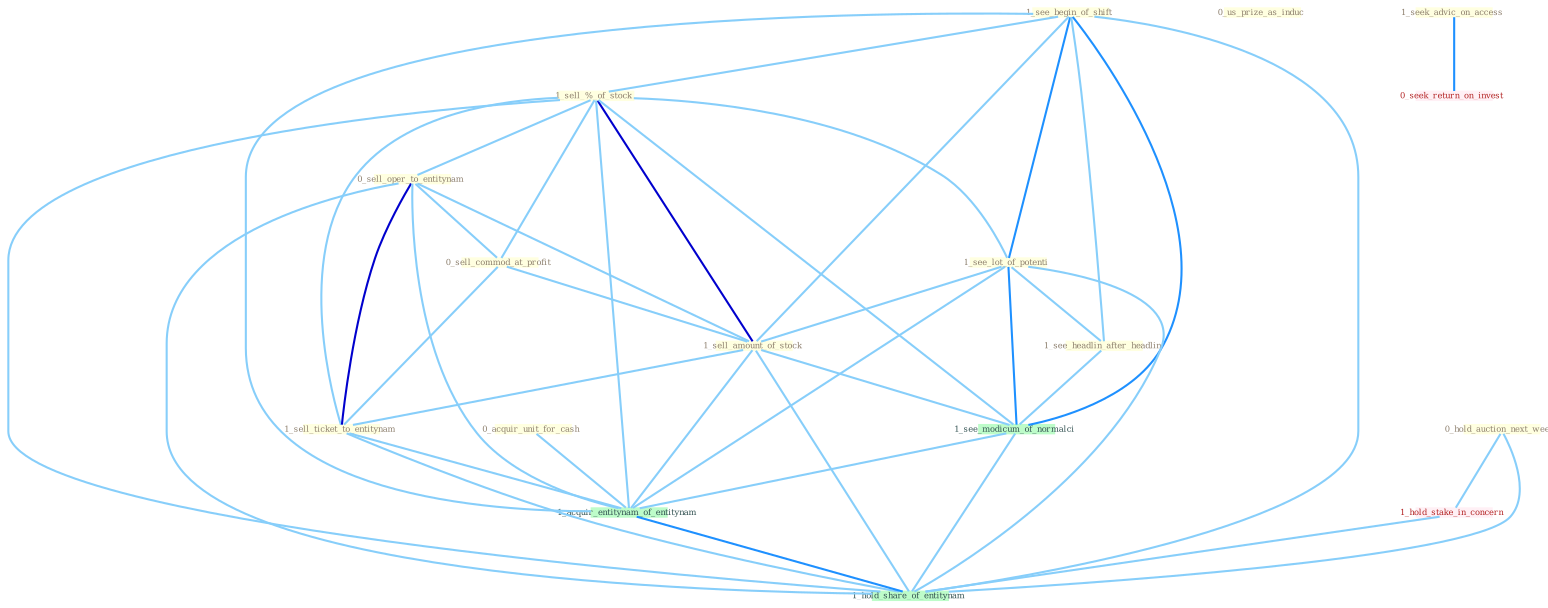 Graph G{ 
    node
    [shape=polygon,style=filled,width=.5,height=.06,color="#BDFCC9",fixedsize=true,fontsize=4,
    fontcolor="#2f4f4f"];
    {node
    [color="#ffffe0", fontcolor="#8b7d6b"] "1_see_begin_of_shift " "0_us_prize_as_induc " "1_sell_%_of_stock " "0_sell_oper_to_entitynam " "1_see_lot_of_potenti " "0_acquir_unit_for_cash " "0_sell_commod_at_profit " "1_seek_advic_on_access " "1_see_headlin_after_headlin " "0_hold_auction_next_week " "1_sell_amount_of_stock " "1_sell_ticket_to_entitynam "}
{node [color="#fff0f5", fontcolor="#b22222"] "1_hold_stake_in_concern " "0_seek_return_on_invest "}
edge [color="#B0E2FF"];

	"1_see_begin_of_shift " -- "1_sell_%_of_stock " [w="1", color="#87cefa" ];
	"1_see_begin_of_shift " -- "1_see_lot_of_potenti " [w="2", color="#1e90ff" , len=0.8];
	"1_see_begin_of_shift " -- "1_see_headlin_after_headlin " [w="1", color="#87cefa" ];
	"1_see_begin_of_shift " -- "1_sell_amount_of_stock " [w="1", color="#87cefa" ];
	"1_see_begin_of_shift " -- "1_see_modicum_of_normalci " [w="2", color="#1e90ff" , len=0.8];
	"1_see_begin_of_shift " -- "1_acquir_entitynam_of_entitynam " [w="1", color="#87cefa" ];
	"1_see_begin_of_shift " -- "1_hold_share_of_entitynam " [w="1", color="#87cefa" ];
	"1_sell_%_of_stock " -- "0_sell_oper_to_entitynam " [w="1", color="#87cefa" ];
	"1_sell_%_of_stock " -- "1_see_lot_of_potenti " [w="1", color="#87cefa" ];
	"1_sell_%_of_stock " -- "0_sell_commod_at_profit " [w="1", color="#87cefa" ];
	"1_sell_%_of_stock " -- "1_sell_amount_of_stock " [w="3", color="#0000cd" , len=0.6];
	"1_sell_%_of_stock " -- "1_sell_ticket_to_entitynam " [w="1", color="#87cefa" ];
	"1_sell_%_of_stock " -- "1_see_modicum_of_normalci " [w="1", color="#87cefa" ];
	"1_sell_%_of_stock " -- "1_acquir_entitynam_of_entitynam " [w="1", color="#87cefa" ];
	"1_sell_%_of_stock " -- "1_hold_share_of_entitynam " [w="1", color="#87cefa" ];
	"0_sell_oper_to_entitynam " -- "0_sell_commod_at_profit " [w="1", color="#87cefa" ];
	"0_sell_oper_to_entitynam " -- "1_sell_amount_of_stock " [w="1", color="#87cefa" ];
	"0_sell_oper_to_entitynam " -- "1_sell_ticket_to_entitynam " [w="3", color="#0000cd" , len=0.6];
	"0_sell_oper_to_entitynam " -- "1_acquir_entitynam_of_entitynam " [w="1", color="#87cefa" ];
	"0_sell_oper_to_entitynam " -- "1_hold_share_of_entitynam " [w="1", color="#87cefa" ];
	"1_see_lot_of_potenti " -- "1_see_headlin_after_headlin " [w="1", color="#87cefa" ];
	"1_see_lot_of_potenti " -- "1_sell_amount_of_stock " [w="1", color="#87cefa" ];
	"1_see_lot_of_potenti " -- "1_see_modicum_of_normalci " [w="2", color="#1e90ff" , len=0.8];
	"1_see_lot_of_potenti " -- "1_acquir_entitynam_of_entitynam " [w="1", color="#87cefa" ];
	"1_see_lot_of_potenti " -- "1_hold_share_of_entitynam " [w="1", color="#87cefa" ];
	"0_acquir_unit_for_cash " -- "1_acquir_entitynam_of_entitynam " [w="1", color="#87cefa" ];
	"0_sell_commod_at_profit " -- "1_sell_amount_of_stock " [w="1", color="#87cefa" ];
	"0_sell_commod_at_profit " -- "1_sell_ticket_to_entitynam " [w="1", color="#87cefa" ];
	"1_seek_advic_on_access " -- "0_seek_return_on_invest " [w="2", color="#1e90ff" , len=0.8];
	"1_see_headlin_after_headlin " -- "1_see_modicum_of_normalci " [w="1", color="#87cefa" ];
	"0_hold_auction_next_week " -- "1_hold_stake_in_concern " [w="1", color="#87cefa" ];
	"0_hold_auction_next_week " -- "1_hold_share_of_entitynam " [w="1", color="#87cefa" ];
	"1_sell_amount_of_stock " -- "1_sell_ticket_to_entitynam " [w="1", color="#87cefa" ];
	"1_sell_amount_of_stock " -- "1_see_modicum_of_normalci " [w="1", color="#87cefa" ];
	"1_sell_amount_of_stock " -- "1_acquir_entitynam_of_entitynam " [w="1", color="#87cefa" ];
	"1_sell_amount_of_stock " -- "1_hold_share_of_entitynam " [w="1", color="#87cefa" ];
	"1_sell_ticket_to_entitynam " -- "1_acquir_entitynam_of_entitynam " [w="1", color="#87cefa" ];
	"1_sell_ticket_to_entitynam " -- "1_hold_share_of_entitynam " [w="1", color="#87cefa" ];
	"1_hold_stake_in_concern " -- "1_hold_share_of_entitynam " [w="1", color="#87cefa" ];
	"1_see_modicum_of_normalci " -- "1_acquir_entitynam_of_entitynam " [w="1", color="#87cefa" ];
	"1_see_modicum_of_normalci " -- "1_hold_share_of_entitynam " [w="1", color="#87cefa" ];
	"1_acquir_entitynam_of_entitynam " -- "1_hold_share_of_entitynam " [w="2", color="#1e90ff" , len=0.8];
}